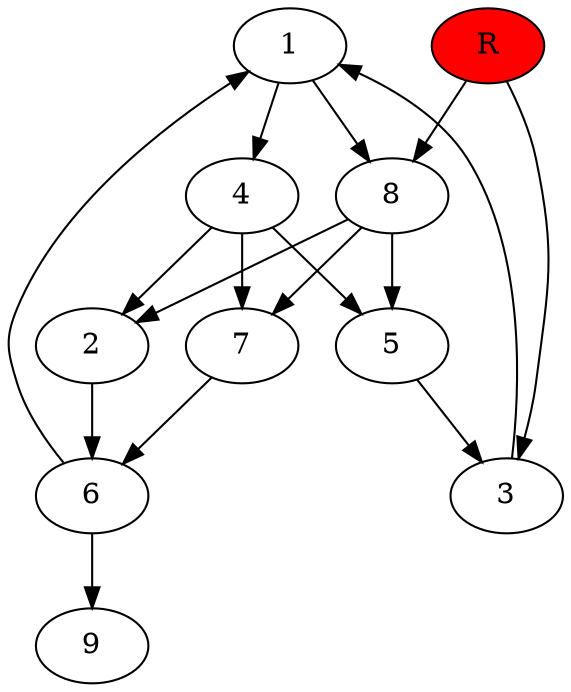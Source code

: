 digraph prb46729 {
	1
	2
	3
	4
	5
	6
	7
	8
	R [fillcolor="#ff0000" style=filled]
	1 -> 4
	1 -> 8
	2 -> 6
	3 -> 1
	4 -> 2
	4 -> 5
	4 -> 7
	5 -> 3
	6 -> 1
	6 -> 9
	7 -> 6
	8 -> 2
	8 -> 5
	8 -> 7
	R -> 3
	R -> 8
}
